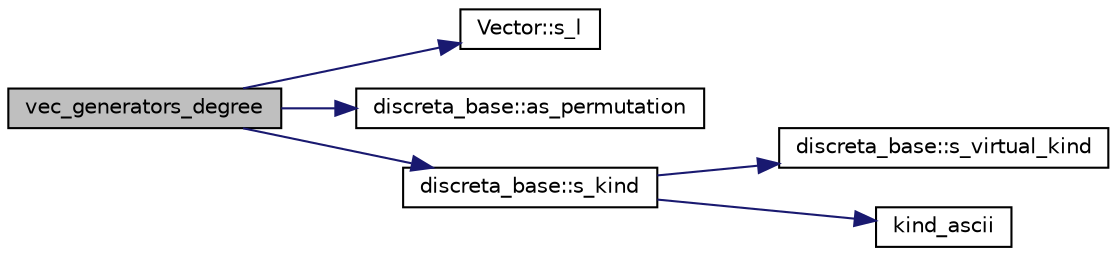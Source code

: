 digraph "vec_generators_degree"
{
  edge [fontname="Helvetica",fontsize="10",labelfontname="Helvetica",labelfontsize="10"];
  node [fontname="Helvetica",fontsize="10",shape=record];
  rankdir="LR";
  Node11071 [label="vec_generators_degree",height=0.2,width=0.4,color="black", fillcolor="grey75", style="filled", fontcolor="black"];
  Node11071 -> Node11072 [color="midnightblue",fontsize="10",style="solid",fontname="Helvetica"];
  Node11072 [label="Vector::s_l",height=0.2,width=0.4,color="black", fillcolor="white", style="filled",URL="$d5/db2/class_vector.html#ad2dc082288f858d22a528832289e0704"];
  Node11071 -> Node11073 [color="midnightblue",fontsize="10",style="solid",fontname="Helvetica"];
  Node11073 [label="discreta_base::as_permutation",height=0.2,width=0.4,color="black", fillcolor="white", style="filled",URL="$d7/d71/classdiscreta__base.html#aa4e72f36a82984239b12ae831e131098"];
  Node11071 -> Node11074 [color="midnightblue",fontsize="10",style="solid",fontname="Helvetica"];
  Node11074 [label="discreta_base::s_kind",height=0.2,width=0.4,color="black", fillcolor="white", style="filled",URL="$d7/d71/classdiscreta__base.html#a8a830025c74adbbc3362418a7c2ba157"];
  Node11074 -> Node11075 [color="midnightblue",fontsize="10",style="solid",fontname="Helvetica"];
  Node11075 [label="discreta_base::s_virtual_kind",height=0.2,width=0.4,color="black", fillcolor="white", style="filled",URL="$d7/d71/classdiscreta__base.html#a52778a6d6943a468be083d0785d418fb"];
  Node11074 -> Node11076 [color="midnightblue",fontsize="10",style="solid",fontname="Helvetica"];
  Node11076 [label="kind_ascii",height=0.2,width=0.4,color="black", fillcolor="white", style="filled",URL="$d9/d60/discreta_8h.html#ad0ce825a9f29bc6cec27e1b64cfe27bf"];
}
